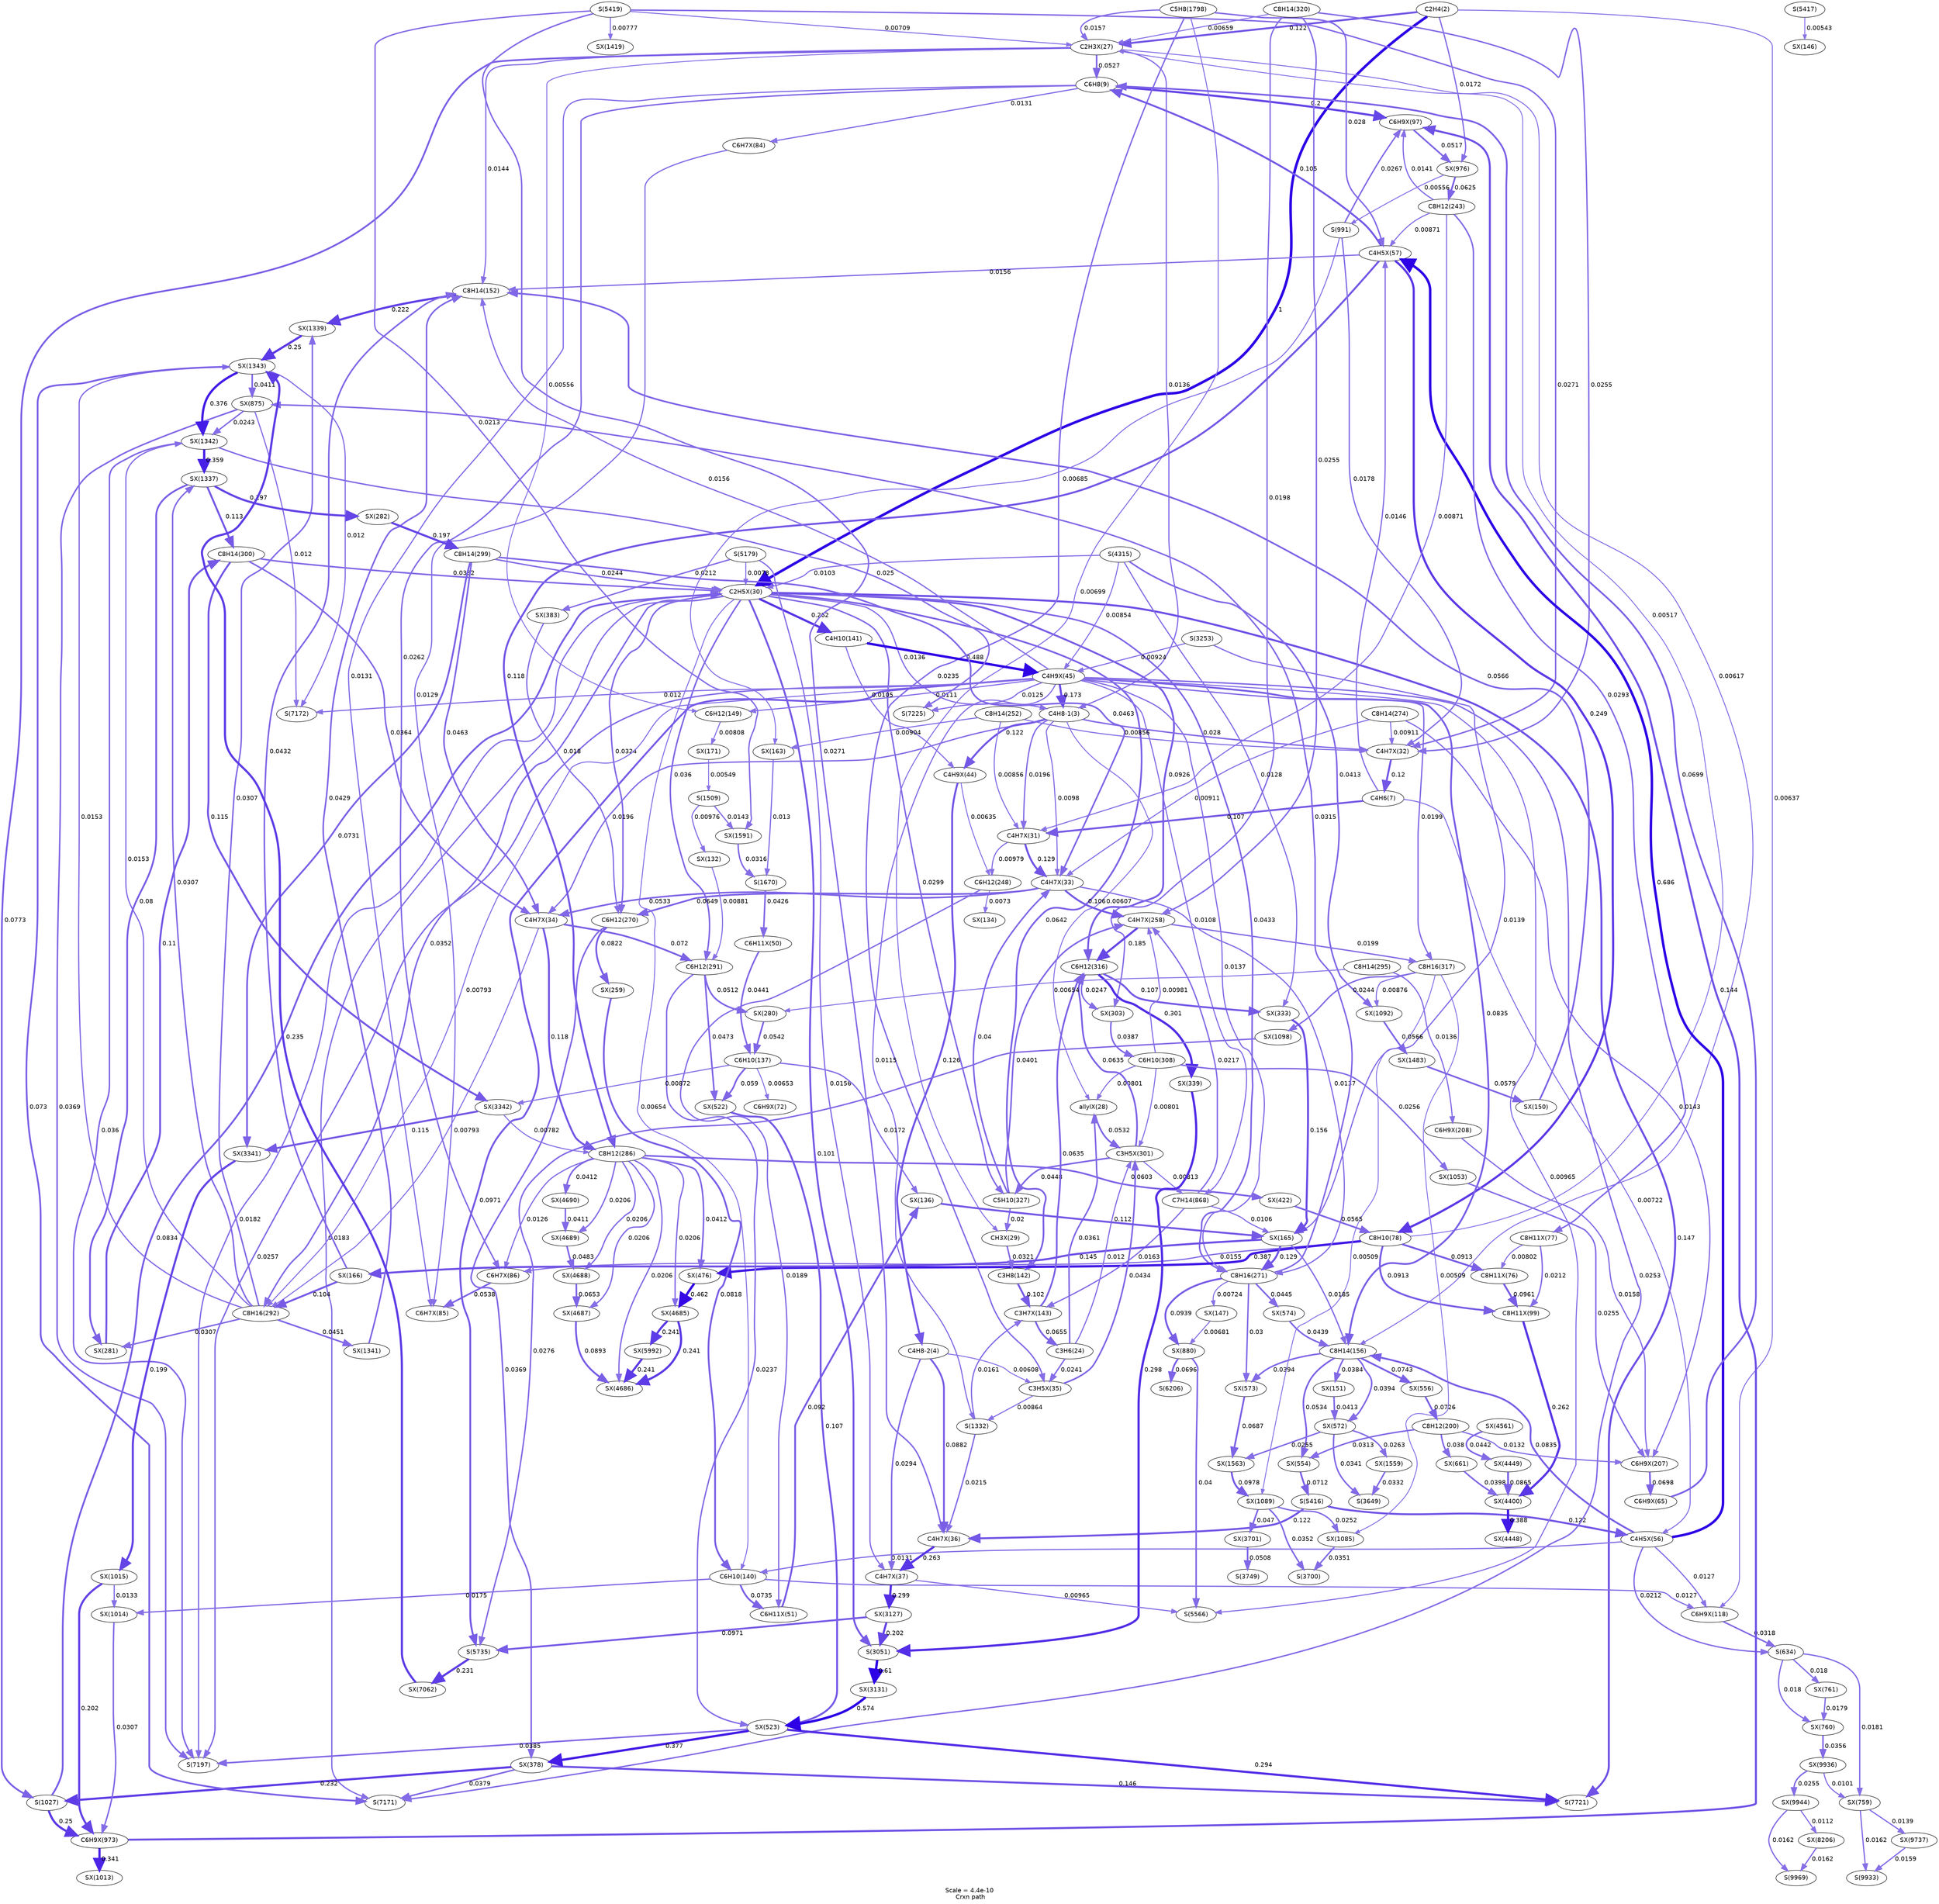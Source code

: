 digraph reaction_paths {
center=1;
s5 -> s72[fontname="Helvetica", style="setlinewidth(4.41)", arrowsize=2.21, color="0.7, 0.622, 0.9"
, label=" 0.122"];
s5 -> s75[fontname="Helvetica", style="setlinewidth(6)", arrowsize=3, color="0.7, 1.5, 0.9"
, label=" 1"];
s5 -> s99[fontname="Helvetica", style="setlinewidth(2.18)", arrowsize=1.09, color="0.7, 0.506, 0.9"
, label=" 0.00637"];
s5 -> s150[fontname="Helvetica", style="setlinewidth(2.93)", arrowsize=1.47, color="0.7, 0.517, 0.9"
, label=" 0.0172"];
s72 -> s9[fontname="Helvetica", style="setlinewidth(3.78)", arrowsize=1.89, color="0.7, 0.553, 0.9"
, label=" 0.0527"];
s72 -> s6[fontname="Helvetica", style="setlinewidth(2.75)", arrowsize=1.38, color="0.7, 0.514, 0.9"
, label=" 0.0136"];
s72 -> s17[fontname="Helvetica", style="setlinewidth(2.08)", arrowsize=1.04, color="0.7, 0.506, 0.9"
, label=" 0.00556"];
s11 -> s72[fontname="Helvetica", style="setlinewidth(2.02)", arrowsize=1.01, color="0.7, 0.505, 0.9"
, label=" 0.00517"];
s72 -> s19[fontname="Helvetica", style="setlinewidth(2.16)", arrowsize=1.08, color="0.7, 0.506, 0.9"
, label=" 0.00617"];
s49 -> s72[fontname="Helvetica", style="setlinewidth(2.86)", arrowsize=1.43, color="0.7, 0.516, 0.9"
, label=" 0.0157"];
s72 -> s18[fontname="Helvetica", style="setlinewidth(2.8)", arrowsize=1.4, color="0.7, 0.514, 0.9"
, label=" 0.0144"];
s40 -> s72[fontname="Helvetica", style="setlinewidth(2.21)", arrowsize=1.1, color="0.7, 0.507, 0.9"
, label=" 0.00659"];
s72 -> s45[fontname="Helvetica", style="setlinewidth(4.07)", arrowsize=2.03, color="0.7, 0.577, 0.9"
, label=" 0.0773"];
s59 -> s72[fontname="Helvetica", style="setlinewidth(2.26)", arrowsize=1.13, color="0.7, 0.507, 0.9"
, label=" 0.00709"];
s8 -> s88[fontname="Helvetica", style="setlinewidth(2.81)", arrowsize=1.4, color="0.7, 0.515, 0.9"
, label=" 0.0146"];
s8 -> s87[fontname="Helvetica", style="setlinewidth(2.28)", arrowsize=1.14, color="0.7, 0.507, 0.9"
, label=" 0.00722"];
s77 -> s8[fontname="Helvetica", style="setlinewidth(4.4)", arrowsize=2.2, color="0.7, 0.62, 0.9"
, label=" 0.12"];
s8 -> s76[fontname="Helvetica", style="setlinewidth(4.31)", arrowsize=2.16, color="0.7, 0.607, 0.9"
, label=" 0.107"];
s88 -> s9[fontname="Helvetica", style="setlinewidth(4.3)", arrowsize=2.15, color="0.7, 0.605, 0.9"
, label=" 0.105"];
s87 -> s88[fontname="Helvetica", style="setlinewidth(5.72)", arrowsize=2.86, color="0.7, 1.19, 0.9"
, label=" 0.686"];
s88 -> s11[fontname="Helvetica", style="setlinewidth(4.95)", arrowsize=2.47, color="0.7, 0.749, 0.9"
, label=" 0.249"];
s49 -> s88[fontname="Helvetica", style="setlinewidth(3.3)", arrowsize=1.65, color="0.7, 0.528, 0.9"
, label=" 0.028"];
s88 -> s18[fontname="Helvetica", style="setlinewidth(2.86)", arrowsize=1.43, color="0.7, 0.516, 0.9"
, label=" 0.0156"];
s88 -> s31[fontname="Helvetica", style="setlinewidth(4.39)", arrowsize=2.19, color="0.7, 0.618, 0.9"
, label=" 0.118"];
s24 -> s88[fontname="Helvetica", style="setlinewidth(2.42)", arrowsize=1.21, color="0.7, 0.509, 0.9"
, label=" 0.00871"];
s9 -> s96[fontname="Helvetica", style="setlinewidth(3.25)", arrowsize=1.63, color="0.7, 0.526, 0.9"
, label=" 0.0262"];
s9 -> s95[fontname="Helvetica", style="setlinewidth(2.73)", arrowsize=1.36, color="0.7, 0.513, 0.9"
, label=" 0.0131"];
s9 -> s94[fontname="Helvetica", style="setlinewidth(2.73)", arrowsize=1.36, color="0.7, 0.513, 0.9"
, label=" 0.0131"];
s89 -> s9[fontname="Helvetica", style="setlinewidth(3.99)", arrowsize=2, color="0.7, 0.57, 0.9"
, label=" 0.0699"];
s9 -> s97[fontname="Helvetica", style="setlinewidth(4.78)", arrowsize=2.39, color="0.7, 0.7, 0.9"
, label=" 0.2"];
s87 -> s19[fontname="Helvetica", style="setlinewidth(4.13)", arrowsize=2.06, color="0.7, 0.583, 0.9"
, label=" 0.0835"];
s87 -> s99[fontname="Helvetica", style="setlinewidth(2.71)", arrowsize=1.35, color="0.7, 0.513, 0.9"
, label=" 0.0127"];
s87 -> s42[fontname="Helvetica", style="setlinewidth(3.09)", arrowsize=1.55, color="0.7, 0.521, 0.9"
, label=" 0.0212"];
s87 -> s14[fontname="Helvetica", style="setlinewidth(2.73)", arrowsize=1.36, color="0.7, 0.513, 0.9"
, label=" 0.0131"];
s57 -> s87[fontname="Helvetica", style="setlinewidth(4.41)", arrowsize=2.21, color="0.7, 0.622, 0.9"
, label=" 0.122"];
s75 -> s6[fontname="Helvetica", style="setlinewidth(2.75)", arrowsize=1.38, color="0.7, 0.514, 0.9"
, label=" 0.0136"];
s84 -> s6[fontname="Helvetica", style="setlinewidth(4.68)", arrowsize=2.34, color="0.7, 0.673, 0.9"
, label=" 0.173"];
s6 -> s77[fontname="Helvetica", style="setlinewidth(3.3)", arrowsize=1.65, color="0.7, 0.528, 0.9"
, label=" 0.028"];
s6 -> s76[fontname="Helvetica", style="setlinewidth(3.03)", arrowsize=1.52, color="0.7, 0.52, 0.9"
, label=" 0.0196"];
s6 -> s78[fontname="Helvetica", style="setlinewidth(2.51)", arrowsize=1.25, color="0.7, 0.51, 0.9"
, label=" 0.0098"];
s6 -> s79[fontname="Helvetica", style="setlinewidth(3.03)", arrowsize=1.52, color="0.7, 0.52, 0.9"
, label=" 0.0196"];
s6 -> s83[fontname="Helvetica", style="setlinewidth(4.41)", arrowsize=2.21, color="0.7, 0.622, 0.9"
, label=" 0.122"];
s6 -> s73[fontname="Helvetica", style="setlinewidth(2.15)", arrowsize=1.07, color="0.7, 0.506, 0.9"
, label=" 0.00607"];
s75 -> s15[fontname="Helvetica", style="setlinewidth(4.99)", arrowsize=2.49, color="0.7, 0.762, 0.9"
, label=" 0.262"];
s75 -> s38[fontname="Helvetica", style="setlinewidth(4.2)", arrowsize=2.1, color="0.7, 0.593, 0.9"
, label=" 0.0926"];
s75 -> s28[fontname="Helvetica", style="setlinewidth(3.41)", arrowsize=1.71, color="0.7, 0.532, 0.9"
, label=" 0.0324"];
s75 -> s32[fontname="Helvetica", style="setlinewidth(3.49)", arrowsize=1.75, color="0.7, 0.536, 0.9"
, label=" 0.036"];
s75 -> s29[fontname="Helvetica", style="setlinewidth(3.63)", arrowsize=1.81, color="0.7, 0.543, 0.9"
, label=" 0.0433"];
s75 -> s33[fontname="Helvetica", style="setlinewidth(3.47)", arrowsize=1.74, color="0.7, 0.535, 0.9"
, label=" 0.0352"];
s75 -> s16[fontname="Helvetica", style="setlinewidth(3.93)", arrowsize=1.96, color="0.7, 0.564, 0.9"
, label=" 0.0642"];
s75 -> s50[fontname="Helvetica", style="setlinewidth(4.27)", arrowsize=2.13, color="0.7, 0.601, 0.9"
, label=" 0.101"];
s55 -> s75[fontname="Helvetica", style="setlinewidth(2.55)", arrowsize=1.27, color="0.7, 0.51, 0.9"
, label=" 0.0103"];
s56 -> s75[fontname="Helvetica", style="setlinewidth(2.34)", arrowsize=1.17, color="0.7, 0.508, 0.9"
, label=" 0.0078"];
s75 -> s14[fontname="Helvetica", style="setlinewidth(2.2)", arrowsize=1.1, color="0.7, 0.507, 0.9"
, label=" 0.00654"];
s36 -> s75[fontname="Helvetica", style="setlinewidth(3.54)", arrowsize=1.77, color="0.7, 0.538, 0.9"
, label=" 0.0382"];
s45 -> s75[fontname="Helvetica", style="setlinewidth(4.12)", arrowsize=2.06, color="0.7, 0.583, 0.9"
, label=" 0.0834"];
s75 -> s67[fontname="Helvetica", style="setlinewidth(4.55)", arrowsize=2.28, color="0.7, 0.647, 0.9"
, label=" 0.147"];
s75 -> s63[fontname="Helvetica", style="setlinewidth(2.98)", arrowsize=1.49, color="0.7, 0.518, 0.9"
, label=" 0.0183"];
s35 -> s75[fontname="Helvetica", style="setlinewidth(3.2)", arrowsize=1.6, color="0.7, 0.524, 0.9"
, label=" 0.0244"];
s75 -> s41[fontname="Helvetica", style="setlinewidth(3.35)", arrowsize=1.67, color="0.7, 0.53, 0.9"
, label=" 0.0299"];
s75 -> s65[fontname="Helvetica", style="setlinewidth(2.98)", arrowsize=1.49, color="0.7, 0.518, 0.9"
, label=" 0.0182"];
s15 -> s84[fontname="Helvetica", style="setlinewidth(5.46)", arrowsize=2.73, color="0.7, 0.988, 0.9"
, label=" 0.488"];
s15 -> s83[fontname="Helvetica", style="setlinewidth(2.56)", arrowsize=1.28, color="0.7, 0.51, 0.9"
, label=" 0.0105"];
s84 -> s17[fontname="Helvetica", style="setlinewidth(2.6)", arrowsize=1.3, color="0.7, 0.511, 0.9"
, label=" 0.0111"];
s84 -> s19[fontname="Helvetica", style="setlinewidth(4.13)", arrowsize=2.06, color="0.7, 0.583, 0.9"
, label=" 0.0835"];
s84 -> s29[fontname="Helvetica", style="setlinewidth(2.76)", arrowsize=1.38, color="0.7, 0.514, 0.9"
, label=" 0.0137"];
s84 -> s39[fontname="Helvetica", style="setlinewidth(3.04)", arrowsize=1.52, color="0.7, 0.52, 0.9"
, label=" 0.0199"];
s84 -> s33[fontname="Helvetica", style="setlinewidth(2.35)", arrowsize=1.17, color="0.7, 0.508, 0.9"
, label=" 0.00793"];
s84 -> s43[fontname="Helvetica", style="setlinewidth(2.58)", arrowsize=1.29, color="0.7, 0.511, 0.9"
, label=" 0.0108"];
s84 -> s18[fontname="Helvetica", style="setlinewidth(2.86)", arrowsize=1.43, color="0.7, 0.516, 0.9"
, label=" 0.0156"];
s55 -> s84[fontname="Helvetica", style="setlinewidth(2.4)", arrowsize=1.2, color="0.7, 0.509, 0.9"
, label=" 0.00854"];
s51 -> s84[fontname="Helvetica", style="setlinewidth(2.46)", arrowsize=1.23, color="0.7, 0.509, 0.9"
, label=" 0.00924"];
s84 -> s60[fontname="Helvetica", style="setlinewidth(2.5)", arrowsize=1.25, color="0.7, 0.51, 0.9"
, label=" 0.00965"];
s84 -> s46[fontname="Helvetica", style="setlinewidth(2.63)", arrowsize=1.32, color="0.7, 0.512, 0.9"
, label=" 0.0115"];
s84 -> s61[fontname="Helvetica", style="setlinewidth(4.24)", arrowsize=2.12, color="0.7, 0.597, 0.9"
, label=" 0.0971"];
s84 -> s64[fontname="Helvetica", style="setlinewidth(2.66)", arrowsize=1.33, color="0.7, 0.512, 0.9"
, label=" 0.012"];
s84 -> s66[fontname="Helvetica", style="setlinewidth(2.69)", arrowsize=1.35, color="0.7, 0.512, 0.9"
, label=" 0.0125"];
s84 -> s63[fontname="Helvetica", style="setlinewidth(3.22)", arrowsize=1.61, color="0.7, 0.525, 0.9"
, label=" 0.0253"];
s84 -> s65[fontname="Helvetica", style="setlinewidth(3.23)", arrowsize=1.62, color="0.7, 0.526, 0.9"
, label=" 0.0257"];
s17 -> s114[fontname="Helvetica", style="setlinewidth(2.36)", arrowsize=1.18, color="0.7, 0.508, 0.9"
, label=" 0.00808"];
s27 -> s77[fontname="Helvetica", style="setlinewidth(2.41)", arrowsize=1.2, color="0.7, 0.509, 0.9"
, label=" 0.00856"];
s44 -> s77[fontname="Helvetica", style="setlinewidth(2.96)", arrowsize=1.48, color="0.7, 0.518, 0.9"
, label=" 0.0178"];
s30 -> s77[fontname="Helvetica", style="setlinewidth(2.45)", arrowsize=1.23, color="0.7, 0.509, 0.9"
, label=" 0.00911"];
s40 -> s77[fontname="Helvetica", style="setlinewidth(3.23)", arrowsize=1.62, color="0.7, 0.526, 0.9"
, label=" 0.0255"];
s59 -> s77[fontname="Helvetica", style="setlinewidth(3.28)", arrowsize=1.64, color="0.7, 0.527, 0.9"
, label=" 0.0271"];
s76 -> s78[fontname="Helvetica", style="setlinewidth(4.45)", arrowsize=2.23, color="0.7, 0.629, 0.9"
, label=" 0.129"];
s76 -> s25[fontname="Helvetica", style="setlinewidth(2.51)", arrowsize=1.25, color="0.7, 0.51, 0.9"
, label=" 0.00979"];
s27 -> s76[fontname="Helvetica", style="setlinewidth(2.41)", arrowsize=1.2, color="0.7, 0.509, 0.9"
, label=" 0.00856"];
s24 -> s76[fontname="Helvetica", style="setlinewidth(2.42)", arrowsize=1.21, color="0.7, 0.509, 0.9"
, label=" 0.00871"];
s78 -> s79[fontname="Helvetica", style="setlinewidth(3.79)", arrowsize=1.89, color="0.7, 0.553, 0.9"
, label=" 0.0533"];
s78 -> s118[fontname="Helvetica", style="setlinewidth(4.31)", arrowsize=2.15, color="0.7, 0.606, 0.9"
, label=" 0.106"];
s78 -> s28[fontname="Helvetica", style="setlinewidth(3.93)", arrowsize=1.97, color="0.7, 0.565, 0.9"
, label=" 0.0649"];
s78 -> s29[fontname="Helvetica", style="setlinewidth(2.76)", arrowsize=1.38, color="0.7, 0.514, 0.9"
, label=" 0.0137"];
s30 -> s78[fontname="Helvetica", style="setlinewidth(2.45)", arrowsize=1.23, color="0.7, 0.509, 0.9"
, label=" 0.00911"];
s35 -> s78[fontname="Helvetica", style="setlinewidth(3.68)", arrowsize=1.84, color="0.7, 0.546, 0.9"
, label=" 0.0463"];
s41 -> s78[fontname="Helvetica", style="setlinewidth(3.57)", arrowsize=1.79, color="0.7, 0.54, 0.9"
, label=" 0.04"];
s79 -> s32[fontname="Helvetica", style="setlinewidth(4.01)", arrowsize=2.01, color="0.7, 0.572, 0.9"
, label=" 0.072"];
s79 -> s33[fontname="Helvetica", style="setlinewidth(2.35)", arrowsize=1.17, color="0.7, 0.508, 0.9"
, label=" 0.00793"];
s79 -> s31[fontname="Helvetica", style="setlinewidth(4.39)", arrowsize=2.19, color="0.7, 0.618, 0.9"
, label=" 0.118"];
s36 -> s79[fontname="Helvetica", style="setlinewidth(3.5)", arrowsize=1.75, color="0.7, 0.536, 0.9"
, label=" 0.0364"];
s35 -> s79[fontname="Helvetica", style="setlinewidth(3.68)", arrowsize=1.84, color="0.7, 0.546, 0.9"
, label=" 0.0463"];
s118 -> s38[fontname="Helvetica", style="setlinewidth(4.73)", arrowsize=2.36, color="0.7, 0.685, 0.9"
, label=" 0.185"];
s118 -> s39[fontname="Helvetica", style="setlinewidth(3.04)", arrowsize=1.52, color="0.7, 0.52, 0.9"
, label=" 0.0199"];
s43 -> s118[fontname="Helvetica", style="setlinewidth(3.11)", arrowsize=1.55, color="0.7, 0.522, 0.9"
, label=" 0.0217"];
s40 -> s118[fontname="Helvetica", style="setlinewidth(3.23)", arrowsize=1.62, color="0.7, 0.526, 0.9"
, label=" 0.0255"];
s37 -> s118[fontname="Helvetica", style="setlinewidth(2.51)", arrowsize=1.25, color="0.7, 0.51, 0.9"
, label=" 0.00981"];
s41 -> s118[fontname="Helvetica", style="setlinewidth(3.57)", arrowsize=1.79, color="0.7, 0.54, 0.9"
, label=" 0.0401"];
s123 -> s38[fontname="Helvetica", style="setlinewidth(3.92)", arrowsize=1.96, color="0.7, 0.563, 0.9"
, label=" 0.0635"];
s104 -> s38[fontname="Helvetica", style="setlinewidth(3.92)", arrowsize=1.96, color="0.7, 0.563, 0.9"
, label=" 0.0635"];
s38 -> s126[fontname="Helvetica", style="setlinewidth(5.09)", arrowsize=2.55, color="0.7, 0.801, 0.9"
, label=" 0.301"];
s38 -> s125[fontname="Helvetica", style="setlinewidth(4.31)", arrowsize=2.16, color="0.7, 0.607, 0.9"
, label=" 0.107"];
s38 -> s124[fontname="Helvetica", style="setlinewidth(3.2)", arrowsize=1.6, color="0.7, 0.525, 0.9"
, label=" 0.0247"];
s130 -> s28[fontname="Helvetica", style="setlinewidth(2.97)", arrowsize=1.48, color="0.7, 0.518, 0.9"
, label=" 0.018"];
s28 -> s119[fontname="Helvetica", style="setlinewidth(4.11)", arrowsize=2.06, color="0.7, 0.582, 0.9"
, label=" 0.0822"];
s28 -> s129[fontname="Helvetica", style="setlinewidth(3.51)", arrowsize=1.75, color="0.7, 0.537, 0.9"
, label=" 0.0369"];
s11 -> s96[fontname="Helvetica", style="setlinewidth(2.85)", arrowsize=1.43, color="0.7, 0.515, 0.9"
, label=" 0.0155"];
s96 -> s95[fontname="Helvetica", style="setlinewidth(3.79)", arrowsize=1.9, color="0.7, 0.554, 0.9"
, label=" 0.0538"];
s31 -> s96[fontname="Helvetica", style="setlinewidth(2.7)", arrowsize=1.35, color="0.7, 0.513, 0.9"
, label=" 0.0126"];
s11 -> s98[fontname="Helvetica", style="setlinewidth(4.19)", arrowsize=2.1, color="0.7, 0.591, 0.9"
, label=" 0.0913"];
s11 -> s92[fontname="Helvetica", style="setlinewidth(4.19)", arrowsize=2.1, color="0.7, 0.591, 0.9"
, label=" 0.0913"];
s131 -> s11[fontname="Helvetica", style="setlinewidth(3.83)", arrowsize=1.92, color="0.7, 0.556, 0.9"
, label=" 0.0565"];
s11 -> s132[fontname="Helvetica", style="setlinewidth(5.28)", arrowsize=2.64, color="0.7, 0.887, 0.9"
, label=" 0.387"];
s100 -> s32[fontname="Helvetica", style="setlinewidth(2.43)", arrowsize=1.21, color="0.7, 0.509, 0.9"
, label=" 0.00881"];
s32 -> s120[fontname="Helvetica", style="setlinewidth(3.76)", arrowsize=1.88, color="0.7, 0.551, 0.9"
, label=" 0.0512"];
s32 -> s133[fontname="Helvetica", style="setlinewidth(3.7)", arrowsize=1.85, color="0.7, 0.547, 0.9"
, label=" 0.0473"];
s32 -> s134[fontname="Helvetica", style="setlinewidth(3.17)", arrowsize=1.59, color="0.7, 0.524, 0.9"
, label=" 0.0237"];
s139 -> s19[fontname="Helvetica", style="setlinewidth(3.64)", arrowsize=1.82, color="0.7, 0.544, 0.9"
, label=" 0.0439"];
s19 -> s138[fontname="Helvetica", style="setlinewidth(3.56)", arrowsize=1.78, color="0.7, 0.539, 0.9"
, label=" 0.0394"];
s19 -> s137[fontname="Helvetica", style="setlinewidth(3.56)", arrowsize=1.78, color="0.7, 0.539, 0.9"
, label=" 0.0394"];
s19 -> s109[fontname="Helvetica", style="setlinewidth(3.54)", arrowsize=1.77, color="0.7, 0.538, 0.9"
, label=" 0.0384"];
s112 -> s19[fontname="Helvetica", style="setlinewidth(2.99)", arrowsize=1.49, color="0.7, 0.519, 0.9"
, label=" 0.0185"];
s19 -> s136[fontname="Helvetica", style="setlinewidth(4.04)", arrowsize=2.02, color="0.7, 0.574, 0.9"
, label=" 0.0743"];
s19 -> s135[fontname="Helvetica", style="setlinewidth(3.79)", arrowsize=1.89, color="0.7, 0.553, 0.9"
, label=" 0.0534"];
s99 -> s42[fontname="Helvetica", style="setlinewidth(3.4)", arrowsize=1.7, color="0.7, 0.532, 0.9"
, label=" 0.0318"];
s14 -> s99[fontname="Helvetica", style="setlinewidth(2.71)", arrowsize=1.35, color="0.7, 0.513, 0.9"
, label=" 0.0127"];
s21 -> s116[fontname="Helvetica", style="setlinewidth(2.73)", arrowsize=1.37, color="0.7, 0.513, 0.9"
, label=" 0.0132"];
s21 -> s141[fontname="Helvetica", style="setlinewidth(3.53)", arrowsize=1.77, color="0.7, 0.538, 0.9"
, label=" 0.038"];
s136 -> s21[fontname="Helvetica", style="setlinewidth(4.02)", arrowsize=2.01, color="0.7, 0.573, 0.9"
, label=" 0.0726"];
s21 -> s135[fontname="Helvetica", style="setlinewidth(3.39)", arrowsize=1.69, color="0.7, 0.531, 0.9"
, label=" 0.0313"];
s42 -> s142[fontname="Helvetica", style="setlinewidth(2.97)", arrowsize=1.49, color="0.7, 0.518, 0.9"
, label=" 0.0181"];
s42 -> s143[fontname="Helvetica", style="setlinewidth(2.97)", arrowsize=1.48, color="0.7, 0.518, 0.9"
, label=" 0.018"];
s42 -> s144[fontname="Helvetica", style="setlinewidth(2.97)", arrowsize=1.48, color="0.7, 0.518, 0.9"
, label=" 0.018"];
s94 -> s95[fontname="Helvetica", style="setlinewidth(2.72)", arrowsize=1.36, color="0.7, 0.513, 0.9"
, label=" 0.0129"];
s29 -> s139[fontname="Helvetica", style="setlinewidth(3.65)", arrowsize=1.83, color="0.7, 0.544, 0.9"
, label=" 0.0445"];
s29 -> s138[fontname="Helvetica", style="setlinewidth(3.35)", arrowsize=1.68, color="0.7, 0.53, 0.9"
, label=" 0.03"];
s112 -> s29[fontname="Helvetica", style="setlinewidth(4.45)", arrowsize=2.23, color="0.7, 0.629, 0.9"
, label=" 0.129"];
s29 -> s148[fontname="Helvetica", style="setlinewidth(4.21)", arrowsize=2.11, color="0.7, 0.594, 0.9"
, label=" 0.0939"];
s29 -> s107[fontname="Helvetica", style="setlinewidth(2.28)", arrowsize=1.14, color="0.7, 0.507, 0.9"
, label=" 0.00724"];
s29 -> s147[fontname="Helvetica", style="setlinewidth(3.39)", arrowsize=1.7, color="0.7, 0.532, 0.9"
, label=" 0.0315"];
s116 -> s89[fontname="Helvetica", style="setlinewidth(3.99)", arrowsize=2, color="0.7, 0.57, 0.9"
, label=" 0.0698"];
s13 -> s91[fontname="Helvetica", style="setlinewidth(2.2)", arrowsize=1.1, color="0.7, 0.507, 0.9"
, label=" 0.00653"];
s149 -> s97[fontname="Helvetica", style="setlinewidth(4.54)", arrowsize=2.27, color="0.7, 0.644, 0.9"
, label=" 0.144"];
s97 -> s150[fontname="Helvetica", style="setlinewidth(3.76)", arrowsize=1.88, color="0.7, 0.552, 0.9"
, label=" 0.0517"];
s44 -> s97[fontname="Helvetica", style="setlinewidth(3.27)", arrowsize=1.63, color="0.7, 0.527, 0.9"
, label=" 0.0267"];
s24 -> s97[fontname="Helvetica", style="setlinewidth(2.78)", arrowsize=1.39, color="0.7, 0.514, 0.9"
, label=" 0.0141"];
s45 -> s149[fontname="Helvetica", style="setlinewidth(4.95)", arrowsize=2.48, color="0.7, 0.75, 0.9"
, label=" 0.25"];
s152 -> s149[fontname="Helvetica", style="setlinewidth(3.37)", arrowsize=1.69, color="0.7, 0.531, 0.9"
, label=" 0.0307"];
s153 -> s149[fontname="Helvetica", style="setlinewidth(4.79)", arrowsize=2.4, color="0.7, 0.702, 0.9"
, label=" 0.202"];
s149 -> s151[fontname="Helvetica", style="setlinewidth(5.19)", arrowsize=2.59, color="0.7, 0.841, 0.9"
, label=" 0.341"];
s117 -> s116[fontname="Helvetica", style="setlinewidth(2.87)", arrowsize=1.43, color="0.7, 0.516, 0.9"
, label=" 0.0158"];
s154 -> s116[fontname="Helvetica", style="setlinewidth(3.23)", arrowsize=1.61, color="0.7, 0.525, 0.9"
, label=" 0.0255"];
s30 -> s116[fontname="Helvetica", style="setlinewidth(2.8)", arrowsize=1.4, color="0.7, 0.514, 0.9"
, label=" 0.0143"];
s39 -> s156[fontname="Helvetica", style="setlinewidth(2.01)", arrowsize=1.01, color="0.7, 0.505, 0.9"
, label=" 0.00509"];
s39 -> s155[fontname="Helvetica", style="setlinewidth(2.01)", arrowsize=1.01, color="0.7, 0.505, 0.9"
, label=" 0.00509"];
s39 -> s158[fontname="Helvetica", style="setlinewidth(3.2)", arrowsize=1.6, color="0.7, 0.524, 0.9"
, label=" 0.0244"];
s39 -> s157[fontname="Helvetica", style="setlinewidth(2.42)", arrowsize=1.21, color="0.7, 0.509, 0.9"
, label=" 0.00876"];
s34 -> s117[fontname="Helvetica", style="setlinewidth(2.75)", arrowsize=1.38, color="0.7, 0.514, 0.9"
, label=" 0.0136"];
s83 -> s7[fontname="Helvetica", style="setlinewidth(4.44)", arrowsize=2.22, color="0.7, 0.626, 0.9"
, label=" 0.126"];
s83 -> s25[fontname="Helvetica", style="setlinewidth(2.18)", arrowsize=1.09, color="0.7, 0.506, 0.9"
, label=" 0.00635"];
s7 -> s80[fontname="Helvetica", style="setlinewidth(2.15)", arrowsize=1.07, color="0.7, 0.506, 0.9"
, label=" 0.00608"];
s7 -> s81[fontname="Helvetica", style="setlinewidth(4.17)", arrowsize=2.08, color="0.7, 0.588, 0.9"
, label=" 0.0882"];
s7 -> s82[fontname="Helvetica", style="setlinewidth(3.34)", arrowsize=1.67, color="0.7, 0.529, 0.9"
, label=" 0.0294"];
s25 -> s86[fontname="Helvetica", style="setlinewidth(3)", arrowsize=1.5, color="0.7, 0.519, 0.9"
, label=" 0.0189"];
s25 -> s102[fontname="Helvetica", style="setlinewidth(2.29)", arrowsize=1.14, color="0.7, 0.507, 0.9"
, label=" 0.0073"];
s113 -> s33[fontname="Helvetica", style="setlinewidth(4.29)", arrowsize=2.15, color="0.7, 0.604, 0.9"
, label=" 0.104"];
s33 -> s163[fontname="Helvetica", style="setlinewidth(3.66)", arrowsize=1.83, color="0.7, 0.545, 0.9"
, label=" 0.0451"];
s33 -> s162[fontname="Helvetica", style="setlinewidth(3.37)", arrowsize=1.68, color="0.7, 0.531, 0.9"
, label=" 0.0307"];
s33 -> s165[fontname="Helvetica", style="setlinewidth(2.85)", arrowsize=1.42, color="0.7, 0.515, 0.9"
, label=" 0.0153"];
s33 -> s164[fontname="Helvetica", style="setlinewidth(2.85)", arrowsize=1.42, color="0.7, 0.515, 0.9"
, label=" 0.0153"];
s33 -> s161[fontname="Helvetica", style="setlinewidth(3.37)", arrowsize=1.68, color="0.7, 0.531, 0.9"
, label=" 0.0307"];
s33 -> s121[fontname="Helvetica", style="setlinewidth(3.37)", arrowsize=1.68, color="0.7, 0.531, 0.9"
, label=" 0.0307"];
s114 -> s47[fontname="Helvetica", style="setlinewidth(2.07)", arrowsize=1.04, color="0.7, 0.505, 0.9"
, label=" 0.00549"];
s47 -> s100[fontname="Helvetica", style="setlinewidth(2.51)", arrowsize=1.25, color="0.7, 0.51, 0.9"
, label=" 0.00976"];
s47 -> s173[fontname="Helvetica", style="setlinewidth(2.8)", arrowsize=1.4, color="0.7, 0.514, 0.9"
, label=" 0.0143"];
s27 -> s110[fontname="Helvetica", style="setlinewidth(2.45)", arrowsize=1.22, color="0.7, 0.509, 0.9"
, label=" 0.00904"];
s44 -> s110[fontname="Helvetica", style="setlinewidth(2.24)", arrowsize=1.12, color="0.7, 0.507, 0.9"
, label=" 0.00685"];
s110 -> s48[fontname="Helvetica", style="setlinewidth(2.72)", arrowsize=1.36, color="0.7, 0.513, 0.9"
, label=" 0.013"];
s49 -> s74[fontname="Helvetica", style="setlinewidth(2.25)", arrowsize=1.13, color="0.7, 0.507, 0.9"
, label=" 0.00699"];
s74 -> s16[fontname="Helvetica", style="setlinewidth(3.4)", arrowsize=1.7, color="0.7, 0.532, 0.9"
, label=" 0.0321"];
s41 -> s74[fontname="Helvetica", style="setlinewidth(3.05)", arrowsize=1.52, color="0.7, 0.52, 0.9"
, label=" 0.02"];
s10 -> s73[fontname="Helvetica", style="setlinewidth(3.49)", arrowsize=1.75, color="0.7, 0.536, 0.9"
, label=" 0.0361"];
s10 -> s123[fontname="Helvetica", style="setlinewidth(2.66)", arrowsize=1.33, color="0.7, 0.512, 0.9"
, label=" 0.012"];
s10 -> s80[fontname="Helvetica", style="setlinewidth(3.19)", arrowsize=1.59, color="0.7, 0.524, 0.9"
, label=" 0.0241"];
s104 -> s10[fontname="Helvetica", style="setlinewidth(3.94)", arrowsize=1.97, color="0.7, 0.565, 0.9"
, label=" 0.0655"];
s37 -> s154[fontname="Helvetica", style="setlinewidth(3.23)", arrowsize=1.62, color="0.7, 0.526, 0.9"
, label=" 0.0256"];
s73 -> s123[fontname="Helvetica", style="setlinewidth(3.79)", arrowsize=1.89, color="0.7, 0.553, 0.9"
, label=" 0.0532"];
s37 -> s73[fontname="Helvetica", style="setlinewidth(2.36)", arrowsize=1.18, color="0.7, 0.508, 0.9"
, label=" 0.00801"];
s80 -> s123[fontname="Helvetica", style="setlinewidth(3.63)", arrowsize=1.82, color="0.7, 0.543, 0.9"
, label=" 0.0434"];
s123 -> s43[fontname="Helvetica", style="setlinewidth(2.37)", arrowsize=1.18, color="0.7, 0.508, 0.9"
, label=" 0.00813"];
s37 -> s123[fontname="Helvetica", style="setlinewidth(2.36)", arrowsize=1.18, color="0.7, 0.508, 0.9"
, label=" 0.00801"];
s123 -> s41[fontname="Helvetica", style="setlinewidth(3.66)", arrowsize=1.83, color="0.7, 0.545, 0.9"
, label=" 0.0448"];
s49 -> s80[fontname="Helvetica", style="setlinewidth(3.17)", arrowsize=1.58, color="0.7, 0.524, 0.9"
, label=" 0.0235"];
s80 -> s46[fontname="Helvetica", style="setlinewidth(2.41)", arrowsize=1.21, color="0.7, 0.509, 0.9"
, label=" 0.00864"];
s16 -> s104[fontname="Helvetica", style="setlinewidth(4.27)", arrowsize=2.14, color="0.7, 0.602, 0.9"
, label=" 0.102"];
s43 -> s104[fontname="Helvetica", style="setlinewidth(2.89)", arrowsize=1.45, color="0.7, 0.516, 0.9"
, label=" 0.0163"];
s43 -> s112[fontname="Helvetica", style="setlinewidth(2.57)", arrowsize=1.28, color="0.7, 0.511, 0.9"
, label=" 0.0106"];
s150 -> s44[fontname="Helvetica", style="setlinewidth(2.08)", arrowsize=1.04, color="0.7, 0.506, 0.9"
, label=" 0.00556"];
s150 -> s24[fontname="Helvetica", style="setlinewidth(3.91)", arrowsize=1.95, color="0.7, 0.563, 0.9"
, label=" 0.0625"];
s48 -> s85[fontname="Helvetica", style="setlinewidth(3.62)", arrowsize=1.81, color="0.7, 0.543, 0.9"
, label=" 0.0426"];
s173 -> s48[fontname="Helvetica", style="setlinewidth(3.39)", arrowsize=1.7, color="0.7, 0.532, 0.9"
, label=" 0.0316"];
s46 -> s104[fontname="Helvetica", style="setlinewidth(2.88)", arrowsize=1.44, color="0.7, 0.516, 0.9"
, label=" 0.0161"];
s113 -> s18[fontname="Helvetica", style="setlinewidth(3.63)", arrowsize=1.81, color="0.7, 0.543, 0.9"
, label=" 0.0432"];
s163 -> s18[fontname="Helvetica", style="setlinewidth(3.62)", arrowsize=1.81, color="0.7, 0.543, 0.9"
, label=" 0.0429"];
s18 -> s162[fontname="Helvetica", style="setlinewidth(4.86)", arrowsize=2.43, color="0.7, 0.722, 0.9"
, label=" 0.222"];
s108 -> s18[fontname="Helvetica", style="setlinewidth(3.83)", arrowsize=1.92, color="0.7, 0.557, 0.9"
, label=" 0.0566"];
s126 -> s50[fontname="Helvetica", style="setlinewidth(5.09)", arrowsize=2.54, color="0.7, 0.798, 0.9"
, label=" 0.298"];
s174 -> s50[fontname="Helvetica", style="setlinewidth(4.79)", arrowsize=2.4, color="0.7, 0.702, 0.9"
, label=" 0.202"];
s50 -> s175[fontname="Helvetica", style="setlinewidth(5.63)", arrowsize=2.81, color="0.7, 1.11, 0.9"
, label=" 0.61"];
s85 -> s13[fontname="Helvetica", style="setlinewidth(3.64)", arrowsize=1.82, color="0.7, 0.544, 0.9"
, label=" 0.0441"];
s13 -> s103[fontname="Helvetica", style="setlinewidth(2.93)", arrowsize=1.47, color="0.7, 0.517, 0.9"
, label=" 0.0172"];
s120 -> s13[fontname="Helvetica", style="setlinewidth(3.8)", arrowsize=1.9, color="0.7, 0.554, 0.9"
, label=" 0.0542"];
s13 -> s133[fontname="Helvetica", style="setlinewidth(3.86)", arrowsize=1.93, color="0.7, 0.559, 0.9"
, label=" 0.059"];
s13 -> s177[fontname="Helvetica", style="setlinewidth(2.42)", arrowsize=1.21, color="0.7, 0.509, 0.9"
, label=" 0.00872"];
s138 -> s171[fontname="Helvetica", style="setlinewidth(3.98)", arrowsize=1.99, color="0.7, 0.569, 0.9"
, label=" 0.0687"];
s137 -> s171[fontname="Helvetica", style="setlinewidth(3.23)", arrowsize=1.62, color="0.7, 0.526, 0.9"
, label=" 0.0255"];
s171 -> s156[fontname="Helvetica", style="setlinewidth(4.24)", arrowsize=2.12, color="0.7, 0.598, 0.9"
, label=" 0.0978"];
s137 -> s170[fontname="Helvetica", style="setlinewidth(3.25)", arrowsize=1.63, color="0.7, 0.526, 0.9"
, label=" 0.0263"];
s109 -> s137[fontname="Helvetica", style="setlinewidth(3.59)", arrowsize=1.8, color="0.7, 0.541, 0.9"
, label=" 0.0413"];
s137 -> s52[fontname="Helvetica", style="setlinewidth(3.45)", arrowsize=1.72, color="0.7, 0.534, 0.9"
, label=" 0.0341"];
s170 -> s52[fontname="Helvetica", style="setlinewidth(3.43)", arrowsize=1.72, color="0.7, 0.533, 0.9"
, label=" 0.0332"];
s156 -> s155[fontname="Helvetica", style="setlinewidth(3.22)", arrowsize=1.61, color="0.7, 0.525, 0.9"
, label=" 0.0252"];
s156 -> s178[fontname="Helvetica", style="setlinewidth(3.69)", arrowsize=1.85, color="0.7, 0.547, 0.9"
, label=" 0.047"];
s156 -> s53[fontname="Helvetica", style="setlinewidth(3.47)", arrowsize=1.74, color="0.7, 0.535, 0.9"
, label=" 0.0352"];
s155 -> s53[fontname="Helvetica", style="setlinewidth(3.47)", arrowsize=1.74, color="0.7, 0.535, 0.9"
, label=" 0.0351"];
s178 -> s54[fontname="Helvetica", style="setlinewidth(3.75)", arrowsize=1.87, color="0.7, 0.551, 0.9"
, label=" 0.0508"];
s103 -> s112[fontname="Helvetica", style="setlinewidth(4.35)", arrowsize=2.17, color="0.7, 0.612, 0.9"
, label=" 0.112"];
s86 -> s103[fontname="Helvetica", style="setlinewidth(4.2)", arrowsize=2.1, color="0.7, 0.592, 0.9"
, label=" 0.092"];
s112 -> s113[fontname="Helvetica", style="setlinewidth(4.54)", arrowsize=2.27, color="0.7, 0.645, 0.9"
, label=" 0.145"];
s125 -> s112[fontname="Helvetica", style="setlinewidth(4.6)", arrowsize=2.3, color="0.7, 0.656, 0.9"
, label=" 0.156"];
s51 -> s112[fontname="Helvetica", style="setlinewidth(2.77)", arrowsize=1.38, color="0.7, 0.514, 0.9"
, label=" 0.0139"];
s14 -> s86[fontname="Helvetica", style="setlinewidth(4.03)", arrowsize=2.01, color="0.7, 0.573, 0.9"
, label=" 0.0735"];
s55 -> s125[fontname="Helvetica", style="setlinewidth(2.71)", arrowsize=1.36, color="0.7, 0.513, 0.9"
, label=" 0.0128"];
s55 -> s157[fontname="Helvetica", style="setlinewidth(3.59)", arrowsize=1.8, color="0.7, 0.541, 0.9"
, label=" 0.0413"];
s92 -> s98[fontname="Helvetica", style="setlinewidth(4.23)", arrowsize=2.12, color="0.7, 0.596, 0.9"
, label=" 0.0961"];
s98 -> s179[fontname="Helvetica", style="setlinewidth(4.99)", arrowsize=2.49, color="0.7, 0.762, 0.9"
, label=" 0.262"];
s93 -> s98[fontname="Helvetica", style="setlinewidth(3.09)", arrowsize=1.55, color="0.7, 0.521, 0.9"
, label=" 0.0212"];
s93 -> s92[fontname="Helvetica", style="setlinewidth(2.36)", arrowsize=1.18, color="0.7, 0.508, 0.9"
, label=" 0.00802"];
s141 -> s179[fontname="Helvetica", style="setlinewidth(3.57)", arrowsize=1.78, color="0.7, 0.54, 0.9"
, label=" 0.0398"];
s182 -> s179[fontname="Helvetica", style="setlinewidth(4.15)", arrowsize=2.08, color="0.7, 0.586, 0.9"
, label=" 0.0865"];
s179 -> s181[fontname="Helvetica", style="setlinewidth(5.29)", arrowsize=2.64, color="0.7, 0.888, 0.9"
, label=" 0.388"];
s24 -> s93[fontname="Helvetica", style="setlinewidth(3.33)", arrowsize=1.67, color="0.7, 0.529, 0.9"
, label=" 0.0293"];
s185 -> s182[fontname="Helvetica", style="setlinewidth(3.65)", arrowsize=1.82, color="0.7, 0.544, 0.9"
, label=" 0.0442"];
s31 -> s131[fontname="Helvetica", style="setlinewidth(3.88)", arrowsize=1.94, color="0.7, 0.56, 0.9"
, label=" 0.0603"];
s31 -> s132[fontname="Helvetica", style="setlinewidth(3.59)", arrowsize=1.8, color="0.7, 0.541, 0.9"
, label=" 0.0412"];
s31 -> s187[fontname="Helvetica", style="setlinewidth(3.07)", arrowsize=1.53, color="0.7, 0.521, 0.9"
, label=" 0.0206"];
s31 -> s188[fontname="Helvetica", style="setlinewidth(3.07)", arrowsize=1.53, color="0.7, 0.521, 0.9"
, label=" 0.0206"];
s31 -> s189[fontname="Helvetica", style="setlinewidth(3.07)", arrowsize=1.53, color="0.7, 0.521, 0.9"
, label=" 0.0206"];
s31 -> s190[fontname="Helvetica", style="setlinewidth(3.07)", arrowsize=1.53, color="0.7, 0.521, 0.9"
, label=" 0.0206"];
s31 -> s191[fontname="Helvetica", style="setlinewidth(3.07)", arrowsize=1.53, color="0.7, 0.521, 0.9"
, label=" 0.0206"];
s31 -> s192[fontname="Helvetica", style="setlinewidth(3.59)", arrowsize=1.8, color="0.7, 0.541, 0.9"
, label=" 0.0412"];
s177 -> s31[fontname="Helvetica", style="setlinewidth(2.34)", arrowsize=1.17, color="0.7, 0.508, 0.9"
, label=" 0.00782"];
s34 -> s120[fontname="Helvetica", style="setlinewidth(2.2)", arrowsize=1.1, color="0.7, 0.507, 0.9"
, label=" 0.00654"];
s56 -> s130[fontname="Helvetica", style="setlinewidth(3.09)", arrowsize=1.54, color="0.7, 0.521, 0.9"
, label=" 0.0212"];
s56 -> s82[fontname="Helvetica", style="setlinewidth(2.86)", arrowsize=1.43, color="0.7, 0.516, 0.9"
, label=" 0.0156"];
s81 -> s82[fontname="Helvetica", style="setlinewidth(4.99)", arrowsize=2.5, color="0.7, 0.763, 0.9"
, label=" 0.263"];
s46 -> s81[fontname="Helvetica", style="setlinewidth(3.1)", arrowsize=1.55, color="0.7, 0.522, 0.9"
, label=" 0.0215"];
s59 -> s81[fontname="Helvetica", style="setlinewidth(3.28)", arrowsize=1.64, color="0.7, 0.527, 0.9"
, label=" 0.0271"];
s57 -> s81[fontname="Helvetica", style="setlinewidth(4.41)", arrowsize=2.21, color="0.7, 0.622, 0.9"
, label=" 0.122"];
s82 -> s174[fontname="Helvetica", style="setlinewidth(5.09)", arrowsize=2.54, color="0.7, 0.799, 0.9"
, label=" 0.299"];
s82 -> s60[fontname="Helvetica", style="setlinewidth(2.5)", arrowsize=1.25, color="0.7, 0.51, 0.9"
, label=" 0.00965"];
s174 -> s61[fontname="Helvetica", style="setlinewidth(4.24)", arrowsize=2.12, color="0.7, 0.597, 0.9"
, label=" 0.0971"];
s148 -> s60[fontname="Helvetica", style="setlinewidth(3.57)", arrowsize=1.79, color="0.7, 0.54, 0.9"
, label=" 0.04"];
s132 -> s187[fontname="Helvetica", style="setlinewidth(5.42)", arrowsize=2.71, color="0.7, 0.962, 0.9"
, label=" 0.462"];
s187 -> s188[fontname="Helvetica", style="setlinewidth(4.93)", arrowsize=2.46, color="0.7, 0.741, 0.9"
, label=" 0.241"];
s187 -> s193[fontname="Helvetica", style="setlinewidth(4.93)", arrowsize=2.46, color="0.7, 0.741, 0.9"
, label=" 0.241"];
s189 -> s188[fontname="Helvetica", style="setlinewidth(4.18)", arrowsize=2.09, color="0.7, 0.589, 0.9"
, label=" 0.0893"];
s193 -> s188[fontname="Helvetica", style="setlinewidth(4.93)", arrowsize=2.46, color="0.7, 0.741, 0.9"
, label=" 0.241"];
s190 -> s189[fontname="Helvetica", style="setlinewidth(3.94)", arrowsize=1.97, color="0.7, 0.565, 0.9"
, label=" 0.0653"];
s191 -> s190[fontname="Helvetica", style="setlinewidth(3.71)", arrowsize=1.86, color="0.7, 0.548, 0.9"
, label=" 0.0483"];
s192 -> s191[fontname="Helvetica", style="setlinewidth(3.59)", arrowsize=1.8, color="0.7, 0.541, 0.9"
, label=" 0.0411"];
s148 -> s62[fontname="Helvetica", style="setlinewidth(3.99)", arrowsize=1.99, color="0.7, 0.57, 0.9"
, label=" 0.0696"];
s107 -> s148[fontname="Helvetica", style="setlinewidth(2.23)", arrowsize=1.12, color="0.7, 0.507, 0.9"
, label=" 0.00681"];
s119 -> s14[fontname="Helvetica", style="setlinewidth(4.11)", arrowsize=2.05, color="0.7, 0.582, 0.9"
, label=" 0.0818"];
s14 -> s152[fontname="Helvetica", style="setlinewidth(2.94)", arrowsize=1.47, color="0.7, 0.517, 0.9"
, label=" 0.0175"];
s158 -> s61[fontname="Helvetica", style="setlinewidth(3.29)", arrowsize=1.65, color="0.7, 0.528, 0.9"
, label=" 0.0276"];
s61 -> s195[fontname="Helvetica", style="setlinewidth(4.89)", arrowsize=2.45, color="0.7, 0.731, 0.9"
, label=" 0.231"];
s162 -> s165[fontname="Helvetica", style="setlinewidth(4.95)", arrowsize=2.48, color="0.7, 0.75, 0.9"
, label=" 0.25"];
s165 -> s147[fontname="Helvetica", style="setlinewidth(3.59)", arrowsize=1.8, color="0.7, 0.541, 0.9"
, label=" 0.0411"];
s165 -> s164[fontname="Helvetica", style="setlinewidth(5.26)", arrowsize=2.63, color="0.7, 0.876, 0.9"
, label=" 0.376"];
s195 -> s165[fontname="Helvetica", style="setlinewidth(4.91)", arrowsize=2.45, color="0.7, 0.735, 0.9"
, label=" 0.235"];
s165 -> s64[fontname="Helvetica", style="setlinewidth(2.66)", arrowsize=1.33, color="0.7, 0.512, 0.9"
, label=" 0.012"];
s165 -> s63[fontname="Helvetica", style="setlinewidth(4.02)", arrowsize=2.01, color="0.7, 0.573, 0.9"
, label=" 0.073"];
s147 -> s164[fontname="Helvetica", style="setlinewidth(3.19)", arrowsize=1.6, color="0.7, 0.524, 0.9"
, label=" 0.0243"];
s147 -> s64[fontname="Helvetica", style="setlinewidth(2.66)", arrowsize=1.33, color="0.7, 0.512, 0.9"
, label=" 0.012"];
s147 -> s65[fontname="Helvetica", style="setlinewidth(3.51)", arrowsize=1.75, color="0.7, 0.537, 0.9"
, label=" 0.0369"];
s164 -> s161[fontname="Helvetica", style="setlinewidth(5.23)", arrowsize=2.61, color="0.7, 0.859, 0.9"
, label=" 0.359"];
s164 -> s66[fontname="Helvetica", style="setlinewidth(3.21)", arrowsize=1.61, color="0.7, 0.525, 0.9"
, label=" 0.025"];
s164 -> s65[fontname="Helvetica", style="setlinewidth(3.49)", arrowsize=1.75, color="0.7, 0.536, 0.9"
, label=" 0.036"];
s161 -> s121[fontname="Helvetica", style="setlinewidth(4.09)", arrowsize=2.05, color="0.7, 0.58, 0.9"
, label=" 0.08"];
s161 -> s122[fontname="Helvetica", style="setlinewidth(4.77)", arrowsize=2.39, color="0.7, 0.697, 0.9"
, label=" 0.197"];
s161 -> s36[fontname="Helvetica", style="setlinewidth(4.35)", arrowsize=2.18, color="0.7, 0.613, 0.9"
, label=" 0.113"];
s121 -> s36[fontname="Helvetica", style="setlinewidth(4.34)", arrowsize=2.17, color="0.7, 0.61, 0.9"
, label=" 0.11"];
s122 -> s35[fontname="Helvetica", style="setlinewidth(4.77)", arrowsize=2.39, color="0.7, 0.697, 0.9"
, label=" 0.197"];
s36 -> s177[fontname="Helvetica", style="setlinewidth(4.36)", arrowsize=2.18, color="0.7, 0.615, 0.9"
, label=" 0.115"];
s40 -> s124[fontname="Helvetica", style="setlinewidth(3.04)", arrowsize=1.52, color="0.7, 0.52, 0.9"
, label=" 0.0198"];
s124 -> s37[fontname="Helvetica", style="setlinewidth(3.54)", arrowsize=1.77, color="0.7, 0.539, 0.9"
, label=" 0.0387"];
s133 -> s134[fontname="Helvetica", style="setlinewidth(4.31)", arrowsize=2.16, color="0.7, 0.607, 0.9"
, label=" 0.107"];
s134 -> s129[fontname="Helvetica", style="setlinewidth(5.26)", arrowsize=2.63, color="0.7, 0.877, 0.9"
, label=" 0.377"];
s175 -> s134[fontname="Helvetica", style="setlinewidth(5.58)", arrowsize=2.79, color="0.7, 1.07, 0.9"
, label=" 0.574"];
s134 -> s67[fontname="Helvetica", style="setlinewidth(5.07)", arrowsize=2.54, color="0.7, 0.794, 0.9"
, label=" 0.294"];
s134 -> s65[fontname="Helvetica", style="setlinewidth(3.54)", arrowsize=1.77, color="0.7, 0.539, 0.9"
, label=" 0.0385"];
s129 -> s45[fontname="Helvetica", style="setlinewidth(4.9)", arrowsize=2.45, color="0.7, 0.732, 0.9"
, label=" 0.232"];
s129 -> s67[fontname="Helvetica", style="setlinewidth(4.55)", arrowsize=2.27, color="0.7, 0.646, 0.9"
, label=" 0.146"];
s129 -> s63[fontname="Helvetica", style="setlinewidth(3.53)", arrowsize=1.76, color="0.7, 0.538, 0.9"
, label=" 0.0379"];
s59 -> s167[fontname="Helvetica", style="setlinewidth(2.33)", arrowsize=1.17, color="0.7, 0.508, 0.9"
, label=" 0.00777"];
s59 -> s173[fontname="Helvetica", style="setlinewidth(3.09)", arrowsize=1.55, color="0.7, 0.521, 0.9"
, label=" 0.0213"];
s153 -> s152[fontname="Helvetica", style="setlinewidth(2.74)", arrowsize=1.37, color="0.7, 0.513, 0.9"
, label=" 0.0133"];
s176 -> s153[fontname="Helvetica", style="setlinewidth(4.78)", arrowsize=2.39, color="0.7, 0.699, 0.9"
, label=" 0.199"];
s177 -> s176[fontname="Helvetica", style="setlinewidth(4.37)", arrowsize=2.18, color="0.7, 0.615, 0.9"
, label=" 0.115"];
s35 -> s176[fontname="Helvetica", style="setlinewidth(4.03)", arrowsize=2.01, color="0.7, 0.573, 0.9"
, label=" 0.0731"];
s168 -> s108[fontname="Helvetica", style="setlinewidth(3.85)", arrowsize=1.92, color="0.7, 0.558, 0.9"
, label=" 0.0579"];
s157 -> s168[fontname="Helvetica", style="setlinewidth(3.83)", arrowsize=1.92, color="0.7, 0.557, 0.9"
, label=" 0.0566"];
s135 -> s57[fontname="Helvetica", style="setlinewidth(4.01)", arrowsize=2, color="0.7, 0.571, 0.9"
, label=" 0.0712"];
s58 -> s106[fontname="Helvetica", style="setlinewidth(2.06)", arrowsize=1.03, color="0.7, 0.505, 0.9"
, label=" 0.00543"];
s200 -> s142[fontname="Helvetica", style="setlinewidth(2.53)", arrowsize=1.27, color="0.7, 0.51, 0.9"
, label=" 0.0101"];
s142 -> s198[fontname="Helvetica", style="setlinewidth(2.77)", arrowsize=1.39, color="0.7, 0.514, 0.9"
, label=" 0.0139"];
s142 -> s68[fontname="Helvetica", style="setlinewidth(2.89)", arrowsize=1.44, color="0.7, 0.516, 0.9"
, label=" 0.0162"];
s143 -> s200[fontname="Helvetica", style="setlinewidth(3.48)", arrowsize=1.74, color="0.7, 0.536, 0.9"
, label=" 0.0356"];
s200 -> s201[fontname="Helvetica", style="setlinewidth(3.23)", arrowsize=1.62, color="0.7, 0.526, 0.9"
, label=" 0.0255"];
s198 -> s68[fontname="Helvetica", style="setlinewidth(2.87)", arrowsize=1.44, color="0.7, 0.516, 0.9"
, label=" 0.0159"];
s144 -> s143[fontname="Helvetica", style="setlinewidth(2.96)", arrowsize=1.48, color="0.7, 0.518, 0.9"
, label=" 0.0179"];
s201 -> s197[fontname="Helvetica", style="setlinewidth(2.61)", arrowsize=1.31, color="0.7, 0.511, 0.9"
, label=" 0.0112"];
s201 -> s69[fontname="Helvetica", style="setlinewidth(2.89)", arrowsize=1.44, color="0.7, 0.516, 0.9"
, label=" 0.0162"];
s197 -> s69[fontname="Helvetica", style="setlinewidth(2.89)", arrowsize=1.44, color="0.7, 0.516, 0.9"
, label=" 0.0162"];
s5 [ fontname="Helvetica", label="C2H4(2)"];
s6 [ fontname="Helvetica", label="C4H8-1(3)"];
s7 [ fontname="Helvetica", label="C4H8-2(4)"];
s8 [ fontname="Helvetica", label="C4H6(7)"];
s9 [ fontname="Helvetica", label="C6H8(9)"];
s10 [ fontname="Helvetica", label="C3H6(24)"];
s11 [ fontname="Helvetica", label="C8H10(78)"];
s13 [ fontname="Helvetica", label="C6H10(137)"];
s14 [ fontname="Helvetica", label="C6H10(140)"];
s15 [ fontname="Helvetica", label="C4H10(141)"];
s16 [ fontname="Helvetica", label="C3H8(142)"];
s17 [ fontname="Helvetica", label="C6H12(149)"];
s18 [ fontname="Helvetica", label="C8H14(152)"];
s19 [ fontname="Helvetica", label="C8H14(156)"];
s21 [ fontname="Helvetica", label="C8H12(200)"];
s24 [ fontname="Helvetica", label="C8H12(243)"];
s25 [ fontname="Helvetica", label="C6H12(248)"];
s27 [ fontname="Helvetica", label="C8H14(252)"];
s28 [ fontname="Helvetica", label="C6H12(270)"];
s29 [ fontname="Helvetica", label="C8H16(271)"];
s30 [ fontname="Helvetica", label="C8H14(274)"];
s31 [ fontname="Helvetica", label="C8H12(286)"];
s32 [ fontname="Helvetica", label="C6H12(291)"];
s33 [ fontname="Helvetica", label="C8H16(292)"];
s34 [ fontname="Helvetica", label="C8H14(295)"];
s35 [ fontname="Helvetica", label="C8H14(299)"];
s36 [ fontname="Helvetica", label="C8H14(300)"];
s37 [ fontname="Helvetica", label="C6H10(308)"];
s38 [ fontname="Helvetica", label="C6H12(316)"];
s39 [ fontname="Helvetica", label="C8H16(317)"];
s40 [ fontname="Helvetica", label="C8H14(320)"];
s41 [ fontname="Helvetica", label="C5H10(327)"];
s42 [ fontname="Helvetica", label="S(634)"];
s43 [ fontname="Helvetica", label="C7H14(868)"];
s44 [ fontname="Helvetica", label="S(991)"];
s45 [ fontname="Helvetica", label="S(1027)"];
s46 [ fontname="Helvetica", label="S(1332)"];
s47 [ fontname="Helvetica", label="S(1509)"];
s48 [ fontname="Helvetica", label="S(1670)"];
s49 [ fontname="Helvetica", label="C5H8(1798)"];
s50 [ fontname="Helvetica", label="S(3051)"];
s51 [ fontname="Helvetica", label="S(3253)"];
s52 [ fontname="Helvetica", label="S(3649)"];
s53 [ fontname="Helvetica", label="S(3700)"];
s54 [ fontname="Helvetica", label="S(3749)"];
s55 [ fontname="Helvetica", label="S(4315)"];
s56 [ fontname="Helvetica", label="S(5179)"];
s57 [ fontname="Helvetica", label="S(5416)"];
s58 [ fontname="Helvetica", label="S(5417)"];
s59 [ fontname="Helvetica", label="S(5419)"];
s60 [ fontname="Helvetica", label="S(5566)"];
s61 [ fontname="Helvetica", label="S(5735)"];
s62 [ fontname="Helvetica", label="S(6206)"];
s63 [ fontname="Helvetica", label="S(7171)"];
s64 [ fontname="Helvetica", label="S(7172)"];
s65 [ fontname="Helvetica", label="S(7197)"];
s66 [ fontname="Helvetica", label="S(7225)"];
s67 [ fontname="Helvetica", label="S(7721)"];
s68 [ fontname="Helvetica", label="S(9933)"];
s69 [ fontname="Helvetica", label="S(9969)"];
s72 [ fontname="Helvetica", label="C2H3X(27)"];
s73 [ fontname="Helvetica", label="allylX(28)"];
s74 [ fontname="Helvetica", label="CH3X(29)"];
s75 [ fontname="Helvetica", label="C2H5X(30)"];
s76 [ fontname="Helvetica", label="C4H7X(31)"];
s77 [ fontname="Helvetica", label="C4H7X(32)"];
s78 [ fontname="Helvetica", label="C4H7X(33)"];
s79 [ fontname="Helvetica", label="C4H7X(34)"];
s80 [ fontname="Helvetica", label="C3H5X(35)"];
s81 [ fontname="Helvetica", label="C4H7X(36)"];
s82 [ fontname="Helvetica", label="C4H7X(37)"];
s83 [ fontname="Helvetica", label="C4H9X(44)"];
s84 [ fontname="Helvetica", label="C4H9X(45)"];
s85 [ fontname="Helvetica", label="C6H11X(50)"];
s86 [ fontname="Helvetica", label="C6H11X(51)"];
s87 [ fontname="Helvetica", label="C4H5X(56)"];
s88 [ fontname="Helvetica", label="C4H5X(57)"];
s89 [ fontname="Helvetica", label="C6H9X(65)"];
s91 [ fontname="Helvetica", label="C6H9X(72)"];
s92 [ fontname="Helvetica", label="C8H11X(76)"];
s93 [ fontname="Helvetica", label="C8H11X(77)"];
s94 [ fontname="Helvetica", label="C6H7X(84)"];
s95 [ fontname="Helvetica", label="C6H7X(85)"];
s96 [ fontname="Helvetica", label="C6H7X(86)"];
s97 [ fontname="Helvetica", label="C6H9X(97)"];
s98 [ fontname="Helvetica", label="C8H11X(99)"];
s99 [ fontname="Helvetica", label="C6H9X(118)"];
s100 [ fontname="Helvetica", label="SX(132)"];
s102 [ fontname="Helvetica", label="SX(134)"];
s103 [ fontname="Helvetica", label="SX(136)"];
s104 [ fontname="Helvetica", label="C3H7X(143)"];
s106 [ fontname="Helvetica", label="SX(146)"];
s107 [ fontname="Helvetica", label="SX(147)"];
s108 [ fontname="Helvetica", label="SX(150)"];
s109 [ fontname="Helvetica", label="SX(151)"];
s110 [ fontname="Helvetica", label="SX(163)"];
s112 [ fontname="Helvetica", label="SX(165)"];
s113 [ fontname="Helvetica", label="SX(166)"];
s114 [ fontname="Helvetica", label="SX(171)"];
s116 [ fontname="Helvetica", label="C6H9X(207)"];
s117 [ fontname="Helvetica", label="C6H9X(208)"];
s118 [ fontname="Helvetica", label="C4H7X(258)"];
s119 [ fontname="Helvetica", label="SX(259)"];
s120 [ fontname="Helvetica", label="SX(280)"];
s121 [ fontname="Helvetica", label="SX(281)"];
s122 [ fontname="Helvetica", label="SX(282)"];
s123 [ fontname="Helvetica", label="C3H5X(301)"];
s124 [ fontname="Helvetica", label="SX(303)"];
s125 [ fontname="Helvetica", label="SX(333)"];
s126 [ fontname="Helvetica", label="SX(339)"];
s129 [ fontname="Helvetica", label="SX(378)"];
s130 [ fontname="Helvetica", label="SX(383)"];
s131 [ fontname="Helvetica", label="SX(422)"];
s132 [ fontname="Helvetica", label="SX(476)"];
s133 [ fontname="Helvetica", label="SX(522)"];
s134 [ fontname="Helvetica", label="SX(523)"];
s135 [ fontname="Helvetica", label="SX(554)"];
s136 [ fontname="Helvetica", label="SX(556)"];
s137 [ fontname="Helvetica", label="SX(572)"];
s138 [ fontname="Helvetica", label="SX(573)"];
s139 [ fontname="Helvetica", label="SX(574)"];
s141 [ fontname="Helvetica", label="SX(661)"];
s142 [ fontname="Helvetica", label="SX(759)"];
s143 [ fontname="Helvetica", label="SX(760)"];
s144 [ fontname="Helvetica", label="SX(761)"];
s147 [ fontname="Helvetica", label="SX(875)"];
s148 [ fontname="Helvetica", label="SX(880)"];
s149 [ fontname="Helvetica", label="C6H9X(973)"];
s150 [ fontname="Helvetica", label="SX(976)"];
s151 [ fontname="Helvetica", label="SX(1013)"];
s152 [ fontname="Helvetica", label="SX(1014)"];
s153 [ fontname="Helvetica", label="SX(1015)"];
s154 [ fontname="Helvetica", label="SX(1053)"];
s155 [ fontname="Helvetica", label="SX(1085)"];
s156 [ fontname="Helvetica", label="SX(1089)"];
s157 [ fontname="Helvetica", label="SX(1092)"];
s158 [ fontname="Helvetica", label="SX(1098)"];
s161 [ fontname="Helvetica", label="SX(1337)"];
s162 [ fontname="Helvetica", label="SX(1339)"];
s163 [ fontname="Helvetica", label="SX(1341)"];
s164 [ fontname="Helvetica", label="SX(1342)"];
s165 [ fontname="Helvetica", label="SX(1343)"];
s167 [ fontname="Helvetica", label="SX(1419)"];
s168 [ fontname="Helvetica", label="SX(1483)"];
s170 [ fontname="Helvetica", label="SX(1559)"];
s171 [ fontname="Helvetica", label="SX(1563)"];
s173 [ fontname="Helvetica", label="SX(1591)"];
s174 [ fontname="Helvetica", label="SX(3127)"];
s175 [ fontname="Helvetica", label="SX(3131)"];
s176 [ fontname="Helvetica", label="SX(3341)"];
s177 [ fontname="Helvetica", label="SX(3342)"];
s178 [ fontname="Helvetica", label="SX(3701)"];
s179 [ fontname="Helvetica", label="SX(4400)"];
s181 [ fontname="Helvetica", label="SX(4448)"];
s182 [ fontname="Helvetica", label="SX(4449)"];
s185 [ fontname="Helvetica", label="SX(4561)"];
s187 [ fontname="Helvetica", label="SX(4685)"];
s188 [ fontname="Helvetica", label="SX(4686)"];
s189 [ fontname="Helvetica", label="SX(4687)"];
s190 [ fontname="Helvetica", label="SX(4688)"];
s191 [ fontname="Helvetica", label="SX(4689)"];
s192 [ fontname="Helvetica", label="SX(4690)"];
s193 [ fontname="Helvetica", label="SX(5992)"];
s195 [ fontname="Helvetica", label="SX(7062)"];
s197 [ fontname="Helvetica", label="SX(8206)"];
s198 [ fontname="Helvetica", label="SX(9737)"];
s200 [ fontname="Helvetica", label="SX(9936)"];
s201 [ fontname="Helvetica", label="SX(9944)"];
 label = "Scale = 4.4e-10\l Crxn path";
 fontname = "Helvetica";
}

